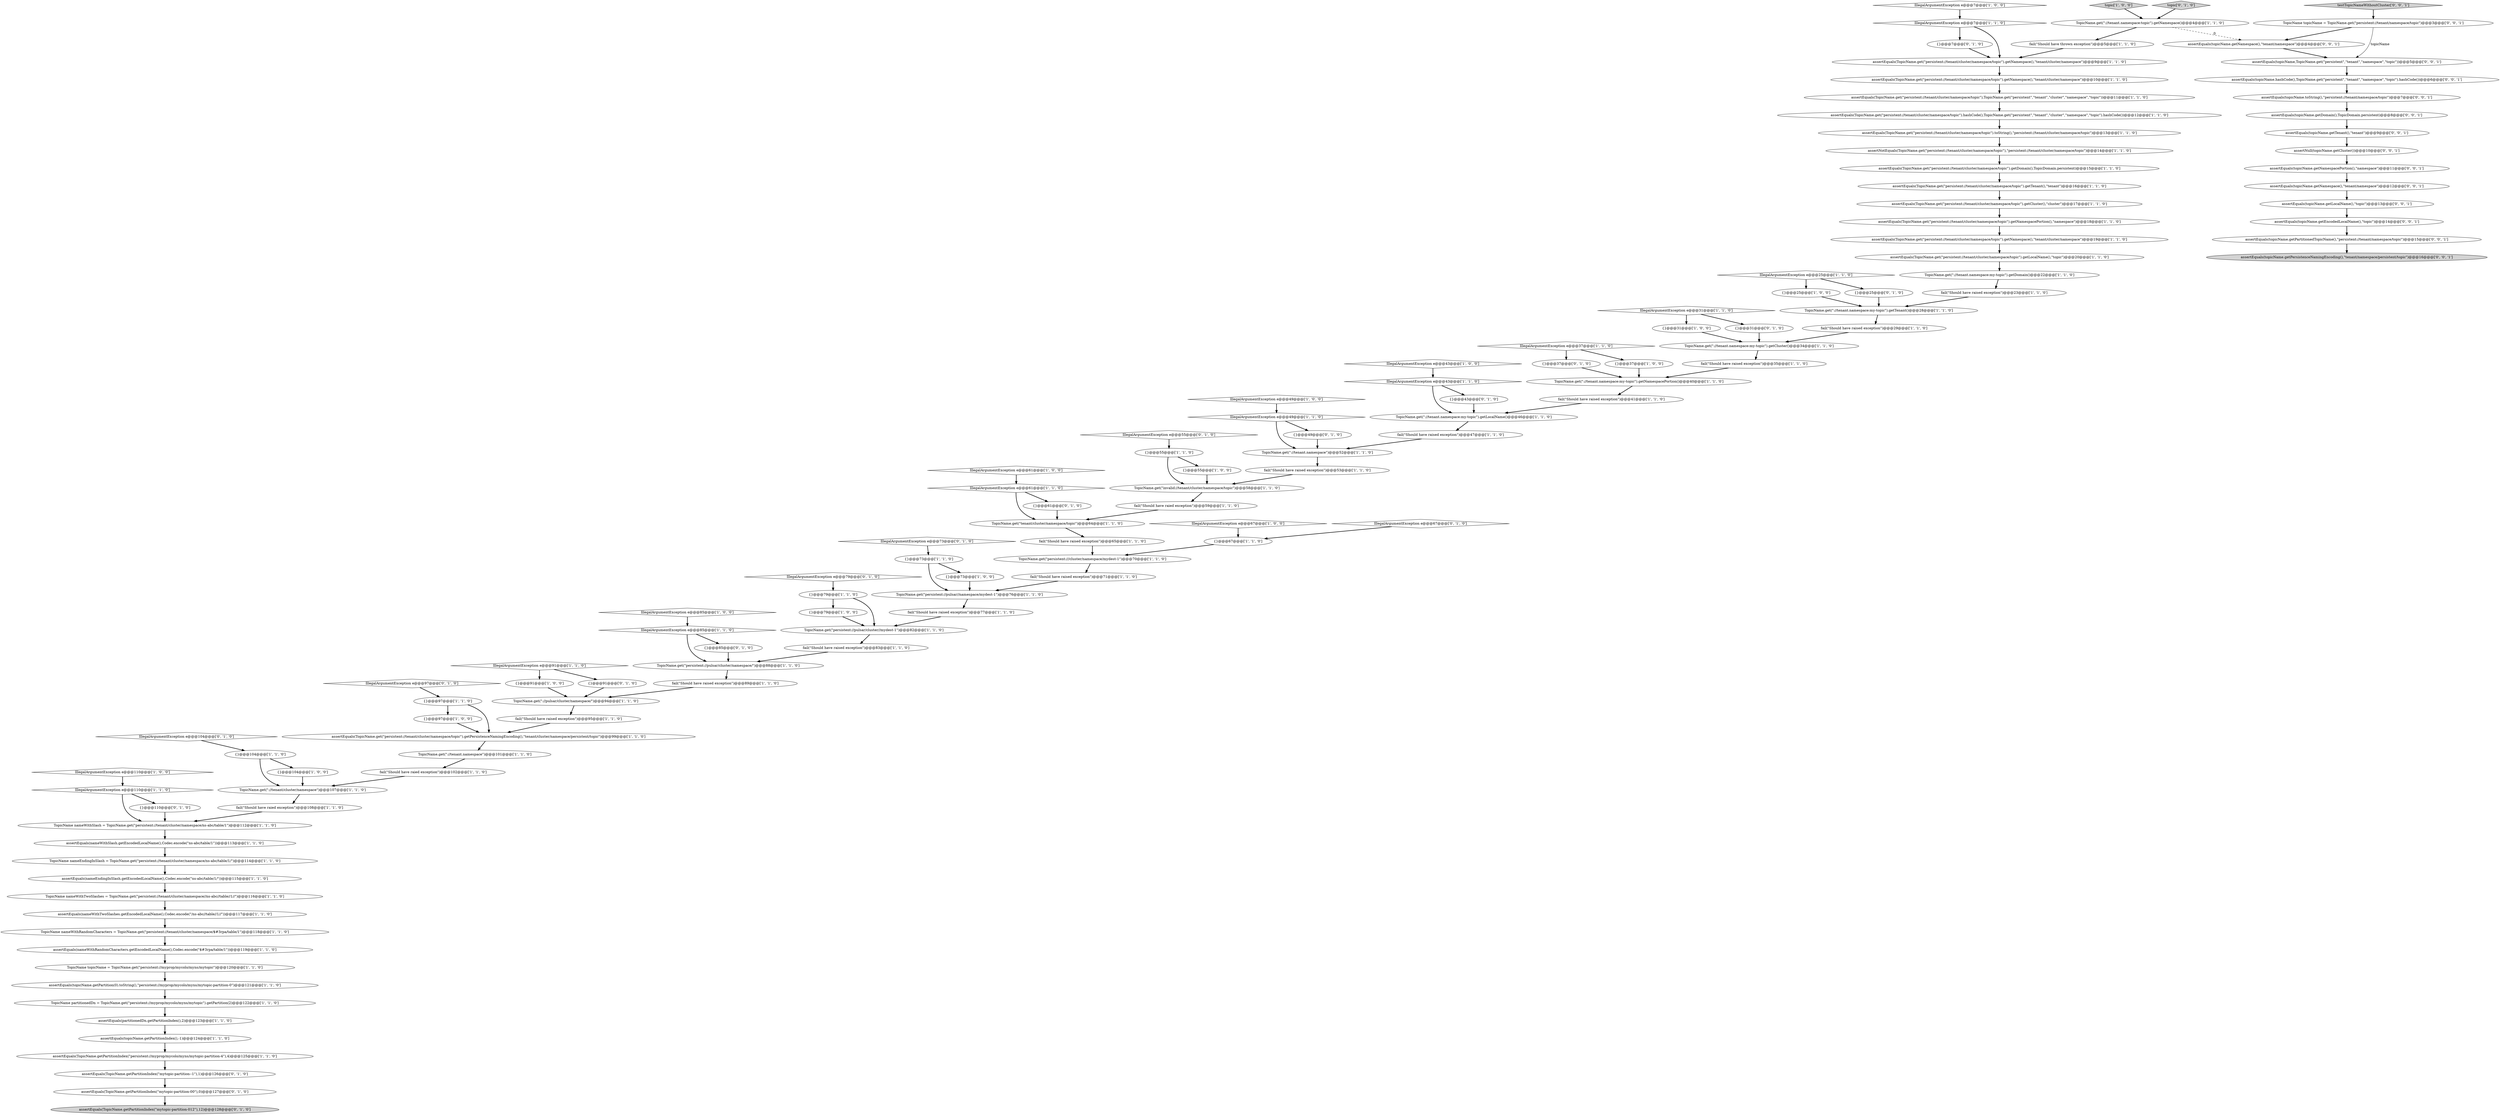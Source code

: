 digraph {
71 [style = filled, label = "fail(\"Should have raised exception\")@@@89@@@['1', '1', '0']", fillcolor = white, shape = ellipse image = "AAA0AAABBB1BBB"];
119 [style = filled, label = "TopicName topicName = TopicName.get(\"persistent://tenant/namespace/topic\")@@@3@@@['0', '0', '1']", fillcolor = white, shape = ellipse image = "AAA0AAABBB3BBB"];
55 [style = filled, label = "assertEquals(nameWithSlash.getEncodedLocalName(),Codec.encode(\"ns-abc/table/1\"))@@@113@@@['1', '1', '0']", fillcolor = white, shape = ellipse image = "AAA0AAABBB1BBB"];
115 [style = filled, label = "assertEquals(topicName.getDomain(),TopicDomain.persistent)@@@8@@@['0', '0', '1']", fillcolor = white, shape = ellipse image = "AAA0AAABBB3BBB"];
16 [style = filled, label = "IllegalArgumentException e@@@110@@@['1', '0', '0']", fillcolor = white, shape = diamond image = "AAA0AAABBB1BBB"];
126 [style = filled, label = "assertEquals(topicName.toString(),\"persistent://tenant/namespace/topic\")@@@7@@@['0', '0', '1']", fillcolor = white, shape = ellipse image = "AAA0AAABBB3BBB"];
17 [style = filled, label = "fail(\"Should have raised exception\")@@@41@@@['1', '1', '0']", fillcolor = white, shape = ellipse image = "AAA0AAABBB1BBB"];
102 [style = filled, label = "{}@@@110@@@['0', '1', '0']", fillcolor = white, shape = ellipse image = "AAA0AAABBB2BBB"];
6 [style = filled, label = "assertEquals(TopicName.get(\"persistent://tenant/cluster/namespace/topic\").getDomain(),TopicDomain.persistent)@@@15@@@['1', '1', '0']", fillcolor = white, shape = ellipse image = "AAA0AAABBB1BBB"];
110 [style = filled, label = "{}@@@7@@@['0', '1', '0']", fillcolor = white, shape = ellipse image = "AAA0AAABBB2BBB"];
100 [style = filled, label = "{}@@@25@@@['0', '1', '0']", fillcolor = white, shape = ellipse image = "AAA0AAABBB2BBB"];
113 [style = filled, label = "assertEquals(topicName.hashCode(),TopicName.get(\"persistent\",\"tenant\",\"namespace\",\"topic\").hashCode())@@@6@@@['0', '0', '1']", fillcolor = white, shape = ellipse image = "AAA0AAABBB3BBB"];
68 [style = filled, label = "TopicName.get(\"://tenant.namespace:my-topic\").getTenant()@@@28@@@['1', '1', '0']", fillcolor = white, shape = ellipse image = "AAA0AAABBB1BBB"];
34 [style = filled, label = "TopicName.get(\"://tenant.namespace:my-topic\").getCluster()@@@34@@@['1', '1', '0']", fillcolor = white, shape = ellipse image = "AAA0AAABBB1BBB"];
104 [style = filled, label = "{}@@@85@@@['0', '1', '0']", fillcolor = white, shape = ellipse image = "AAA0AAABBB2BBB"];
66 [style = filled, label = "assertEquals(TopicName.get(\"persistent://tenant/cluster/namespace/topic\"),TopicName.get(\"persistent\",\"tenant\",\"cluster\",\"namespace\",\"topic\"))@@@11@@@['1', '1', '0']", fillcolor = white, shape = ellipse image = "AAA0AAABBB1BBB"];
86 [style = filled, label = "fail(\"Should have raised exception\")@@@35@@@['1', '1', '0']", fillcolor = white, shape = ellipse image = "AAA0AAABBB1BBB"];
109 [style = filled, label = "assertEquals(TopicName.getPartitionIndex(\"mytopic-partition-00\"),0)@@@127@@@['0', '1', '0']", fillcolor = white, shape = ellipse image = "AAA1AAABBB2BBB"];
92 [style = filled, label = "{}@@@61@@@['0', '1', '0']", fillcolor = white, shape = ellipse image = "AAA0AAABBB2BBB"];
31 [style = filled, label = "{}@@@67@@@['1', '1', '0']", fillcolor = white, shape = ellipse image = "AAA0AAABBB1BBB"];
87 [style = filled, label = "{}@@@79@@@['1', '1', '0']", fillcolor = white, shape = ellipse image = "AAA0AAABBB1BBB"];
9 [style = filled, label = "assertEquals(TopicName.get(\"persistent://tenant/cluster/namespace/topic\").hashCode(),TopicName.get(\"persistent\",\"tenant\",\"cluster\",\"namespace\",\"topic\").hashCode())@@@12@@@['1', '1', '0']", fillcolor = white, shape = ellipse image = "AAA0AAABBB1BBB"];
2 [style = filled, label = "{}@@@79@@@['1', '0', '0']", fillcolor = white, shape = ellipse image = "AAA0AAABBB1BBB"];
36 [style = filled, label = "IllegalArgumentException e@@@49@@@['1', '1', '0']", fillcolor = white, shape = diamond image = "AAA0AAABBB1BBB"];
42 [style = filled, label = "IllegalArgumentException e@@@61@@@['1', '0', '0']", fillcolor = white, shape = diamond image = "AAA0AAABBB1BBB"];
118 [style = filled, label = "assertEquals(topicName.getNamespace(),\"tenant/namespace\")@@@4@@@['0', '0', '1']", fillcolor = white, shape = ellipse image = "AAA0AAABBB3BBB"];
3 [style = filled, label = "fail(\"Should have raised exception\")@@@83@@@['1', '1', '0']", fillcolor = white, shape = ellipse image = "AAA0AAABBB1BBB"];
49 [style = filled, label = "IllegalArgumentException e@@@91@@@['1', '1', '0']", fillcolor = white, shape = diamond image = "AAA0AAABBB1BBB"];
98 [style = filled, label = "{}@@@43@@@['0', '1', '0']", fillcolor = white, shape = ellipse image = "AAA0AAABBB2BBB"];
4 [style = filled, label = "TopicName.get(\"persistent://pulsar//namespace/mydest-1\")@@@76@@@['1', '1', '0']", fillcolor = white, shape = ellipse image = "AAA0AAABBB1BBB"];
40 [style = filled, label = "assertEquals(TopicName.get(\"persistent://tenant/cluster/namespace/topic\").getPersistenceNamingEncoding(),\"tenant/cluster/namespace/persistent/topic\")@@@99@@@['1', '1', '0']", fillcolor = white, shape = ellipse image = "AAA0AAABBB1BBB"];
85 [style = filled, label = "{}@@@104@@@['1', '1', '0']", fillcolor = white, shape = ellipse image = "AAA0AAABBB1BBB"];
93 [style = filled, label = "assertEquals(TopicName.getPartitionIndex(\"mytopic-partition-012\"),12)@@@128@@@['0', '1', '0']", fillcolor = lightgray, shape = ellipse image = "AAA1AAABBB2BBB"];
79 [style = filled, label = "{}@@@73@@@['1', '1', '0']", fillcolor = white, shape = ellipse image = "AAA0AAABBB1BBB"];
52 [style = filled, label = "assertEquals(nameWithRandomCharacters.getEncodedLocalName(),Codec.encode(\"$#3rpa/table/1\"))@@@119@@@['1', '1', '0']", fillcolor = white, shape = ellipse image = "AAA0AAABBB1BBB"];
24 [style = filled, label = "fail(\"Should have raised exception\")@@@95@@@['1', '1', '0']", fillcolor = white, shape = ellipse image = "AAA0AAABBB1BBB"];
75 [style = filled, label = "{}@@@55@@@['1', '1', '0']", fillcolor = white, shape = ellipse image = "AAA0AAABBB1BBB"];
8 [style = filled, label = "TopicName topicName = TopicName.get(\"persistent://myprop/mycolo/myns/mytopic\")@@@120@@@['1', '1', '0']", fillcolor = white, shape = ellipse image = "AAA0AAABBB1BBB"];
105 [style = filled, label = "topic['0', '1', '0']", fillcolor = lightgray, shape = diamond image = "AAA0AAABBB2BBB"];
108 [style = filled, label = "IllegalArgumentException e@@@67@@@['0', '1', '0']", fillcolor = white, shape = diamond image = "AAA0AAABBB2BBB"];
1 [style = filled, label = "{}@@@91@@@['1', '0', '0']", fillcolor = white, shape = ellipse image = "AAA0AAABBB1BBB"];
59 [style = filled, label = "fail(\"Should have raised exception\")@@@65@@@['1', '1', '0']", fillcolor = white, shape = ellipse image = "AAA0AAABBB1BBB"];
124 [style = filled, label = "assertEquals(topicName,TopicName.get(\"persistent\",\"tenant\",\"namespace\",\"topic\"))@@@5@@@['0', '0', '1']", fillcolor = white, shape = ellipse image = "AAA0AAABBB3BBB"];
73 [style = filled, label = "IllegalArgumentException e@@@7@@@['1', '1', '0']", fillcolor = white, shape = diamond image = "AAA0AAABBB1BBB"];
99 [style = filled, label = "IllegalArgumentException e@@@73@@@['0', '1', '0']", fillcolor = white, shape = diamond image = "AAA0AAABBB2BBB"];
25 [style = filled, label = "IllegalArgumentException e@@@25@@@['1', '1', '0']", fillcolor = white, shape = diamond image = "AAA0AAABBB1BBB"];
64 [style = filled, label = "TopicName.get(\"://tenant.namespace\")@@@52@@@['1', '1', '0']", fillcolor = white, shape = ellipse image = "AAA0AAABBB1BBB"];
120 [style = filled, label = "assertEquals(topicName.getPartitionedTopicName(),\"persistent://tenant/namespace/topic\")@@@15@@@['0', '0', '1']", fillcolor = white, shape = ellipse image = "AAA0AAABBB3BBB"];
30 [style = filled, label = "fail(\"Should have raised exception\")@@@53@@@['1', '1', '0']", fillcolor = white, shape = ellipse image = "AAA0AAABBB1BBB"];
46 [style = filled, label = "assertEquals(nameEndingInSlash.getEncodedLocalName(),Codec.encode(\"ns-abc/table/1/\"))@@@115@@@['1', '1', '0']", fillcolor = white, shape = ellipse image = "AAA0AAABBB1BBB"];
44 [style = filled, label = "{}@@@97@@@['1', '1', '0']", fillcolor = white, shape = ellipse image = "AAA0AAABBB1BBB"];
117 [style = filled, label = "assertNull(topicName.getCluster())@@@10@@@['0', '0', '1']", fillcolor = white, shape = ellipse image = "AAA0AAABBB3BBB"];
51 [style = filled, label = "TopicName.get(\"persistent://pulsar/cluster//mydest-1\")@@@82@@@['1', '1', '0']", fillcolor = white, shape = ellipse image = "AAA0AAABBB1BBB"];
14 [style = filled, label = "{}@@@73@@@['1', '0', '0']", fillcolor = white, shape = ellipse image = "AAA0AAABBB1BBB"];
123 [style = filled, label = "assertEquals(topicName.getEncodedLocalName(),\"topic\")@@@14@@@['0', '0', '1']", fillcolor = white, shape = ellipse image = "AAA0AAABBB3BBB"];
18 [style = filled, label = "fail(\"Should have raised exception\")@@@47@@@['1', '1', '0']", fillcolor = white, shape = ellipse image = "AAA0AAABBB1BBB"];
38 [style = filled, label = "TopicName nameWithRandomCharacters = TopicName.get(\"persistent://tenant/cluster/namespace/$#3rpa/table/1\")@@@118@@@['1', '1', '0']", fillcolor = white, shape = ellipse image = "AAA0AAABBB1BBB"];
54 [style = filled, label = "IllegalArgumentException e@@@43@@@['1', '0', '0']", fillcolor = white, shape = diamond image = "AAA0AAABBB1BBB"];
28 [style = filled, label = "IllegalArgumentException e@@@67@@@['1', '0', '0']", fillcolor = white, shape = diamond image = "AAA0AAABBB1BBB"];
56 [style = filled, label = "assertEquals(topicName.getPartitionIndex(),-1)@@@124@@@['1', '1', '0']", fillcolor = white, shape = ellipse image = "AAA0AAABBB1BBB"];
20 [style = filled, label = "assertEquals(partitionedDn.getPartitionIndex(),2)@@@123@@@['1', '1', '0']", fillcolor = white, shape = ellipse image = "AAA0AAABBB1BBB"];
27 [style = filled, label = "{}@@@37@@@['1', '0', '0']", fillcolor = white, shape = ellipse image = "AAA0AAABBB1BBB"];
48 [style = filled, label = "assertNotEquals(TopicName.get(\"persistent://tenant/cluster/namespace/topic\"),\"persistent://tenant/cluster/namespace/topic\")@@@14@@@['1', '1', '0']", fillcolor = white, shape = ellipse image = "AAA0AAABBB1BBB"];
67 [style = filled, label = "TopicName.get(\"://tenant.namespace:my-topic\").getNamespacePortion()@@@40@@@['1', '1', '0']", fillcolor = white, shape = ellipse image = "AAA0AAABBB1BBB"];
62 [style = filled, label = "fail(\"Should have raised exception\")@@@23@@@['1', '1', '0']", fillcolor = white, shape = ellipse image = "AAA0AAABBB1BBB"];
80 [style = filled, label = "TopicName.get(\"://tenant/cluster/namespace\")@@@107@@@['1', '1', '0']", fillcolor = white, shape = ellipse image = "AAA0AAABBB1BBB"];
112 [style = filled, label = "testTopicNameWithoutCluster['0', '0', '1']", fillcolor = lightgray, shape = diamond image = "AAA0AAABBB3BBB"];
53 [style = filled, label = "{}@@@104@@@['1', '0', '0']", fillcolor = white, shape = ellipse image = "AAA0AAABBB1BBB"];
19 [style = filled, label = "IllegalArgumentException e@@@110@@@['1', '1', '0']", fillcolor = white, shape = diamond image = "AAA0AAABBB1BBB"];
91 [style = filled, label = "IllegalArgumentException e@@@43@@@['1', '1', '0']", fillcolor = white, shape = diamond image = "AAA0AAABBB1BBB"];
29 [style = filled, label = "IllegalArgumentException e@@@49@@@['1', '0', '0']", fillcolor = white, shape = diamond image = "AAA0AAABBB1BBB"];
37 [style = filled, label = "TopicName.get(\"invalid://tenant/cluster/namespace/topic\")@@@58@@@['1', '1', '0']", fillcolor = white, shape = ellipse image = "AAA0AAABBB1BBB"];
125 [style = filled, label = "assertEquals(topicName.getNamespace(),\"tenant/namespace\")@@@12@@@['0', '0', '1']", fillcolor = white, shape = ellipse image = "AAA0AAABBB3BBB"];
13 [style = filled, label = "assertEquals(TopicName.get(\"persistent://tenant/cluster/namespace/topic\").getNamespacePortion(),\"namespace\")@@@18@@@['1', '1', '0']", fillcolor = white, shape = ellipse image = "AAA0AAABBB1BBB"];
45 [style = filled, label = "assertEquals(TopicName.get(\"persistent://tenant/cluster/namespace/topic\").getLocalName(),\"topic\")@@@20@@@['1', '1', '0']", fillcolor = white, shape = ellipse image = "AAA0AAABBB1BBB"];
26 [style = filled, label = "assertEquals(TopicName.get(\"persistent://tenant/cluster/namespace/topic\").getNamespace(),\"tenant/cluster/namespace\")@@@19@@@['1', '1', '0']", fillcolor = white, shape = ellipse image = "AAA0AAABBB1BBB"];
76 [style = filled, label = "IllegalArgumentException e@@@37@@@['1', '1', '0']", fillcolor = white, shape = diamond image = "AAA0AAABBB1BBB"];
61 [style = filled, label = "IllegalArgumentException e@@@61@@@['1', '1', '0']", fillcolor = white, shape = diamond image = "AAA0AAABBB1BBB"];
106 [style = filled, label = "IllegalArgumentException e@@@79@@@['0', '1', '0']", fillcolor = white, shape = diamond image = "AAA0AAABBB2BBB"];
94 [style = filled, label = "IllegalArgumentException e@@@97@@@['0', '1', '0']", fillcolor = white, shape = diamond image = "AAA0AAABBB2BBB"];
65 [style = filled, label = "TopicName partitionedDn = TopicName.get(\"persistent://myprop/mycolo/myns/mytopic\").getPartition(2)@@@122@@@['1', '1', '0']", fillcolor = white, shape = ellipse image = "AAA0AAABBB1BBB"];
23 [style = filled, label = "assertEquals(TopicName.get(\"persistent://tenant/cluster/namespace/topic\").toString(),\"persistent://tenant/cluster/namespace/topic\")@@@13@@@['1', '1', '0']", fillcolor = white, shape = ellipse image = "AAA0AAABBB1BBB"];
82 [style = filled, label = "assertEquals(TopicName.getPartitionIndex(\"persistent://myprop/mycolo/myns/mytopic-partition-4\"),4)@@@125@@@['1', '1', '0']", fillcolor = white, shape = ellipse image = "AAA0AAABBB1BBB"];
70 [style = filled, label = "IllegalArgumentException e@@@85@@@['1', '1', '0']", fillcolor = white, shape = diamond image = "AAA0AAABBB1BBB"];
74 [style = filled, label = "assertEquals(nameWithTwoSlashes.getEncodedLocalName(),Codec.encode(\"/ns-abc//table//1//\"))@@@117@@@['1', '1', '0']", fillcolor = white, shape = ellipse image = "AAA0AAABBB1BBB"];
81 [style = filled, label = "TopicName nameWithSlash = TopicName.get(\"persistent://tenant/cluster/namespace/ns-abc/table/1\")@@@112@@@['1', '1', '0']", fillcolor = white, shape = ellipse image = "AAA0AAABBB1BBB"];
57 [style = filled, label = "TopicName.get(\"tenant/cluster/namespace/topic\")@@@64@@@['1', '1', '0']", fillcolor = white, shape = ellipse image = "AAA0AAABBB1BBB"];
0 [style = filled, label = "IllegalArgumentException e@@@85@@@['1', '0', '0']", fillcolor = white, shape = diamond image = "AAA0AAABBB1BBB"];
69 [style = filled, label = "fail(\"Should have raised exception\")@@@71@@@['1', '1', '0']", fillcolor = white, shape = ellipse image = "AAA0AAABBB1BBB"];
5 [style = filled, label = "assertEquals(TopicName.get(\"persistent://tenant/cluster/namespace/topic\").getCluster(),\"cluster\")@@@17@@@['1', '1', '0']", fillcolor = white, shape = ellipse image = "AAA0AAABBB1BBB"];
43 [style = filled, label = "TopicName.get(\"://pulsar/cluster/namespace/\")@@@94@@@['1', '1', '0']", fillcolor = white, shape = ellipse image = "AAA0AAABBB1BBB"];
50 [style = filled, label = "fail(\"Should have raied exception\")@@@102@@@['1', '1', '0']", fillcolor = white, shape = ellipse image = "AAA0AAABBB1BBB"];
22 [style = filled, label = "{}@@@25@@@['1', '0', '0']", fillcolor = white, shape = ellipse image = "AAA0AAABBB1BBB"];
122 [style = filled, label = "assertEquals(topicName.getLocalName(),\"topic\")@@@13@@@['0', '0', '1']", fillcolor = white, shape = ellipse image = "AAA0AAABBB3BBB"];
96 [style = filled, label = "{}@@@31@@@['0', '1', '0']", fillcolor = white, shape = ellipse image = "AAA0AAABBB2BBB"];
39 [style = filled, label = "assertEquals(topicName.getPartition(0).toString(),\"persistent://myprop/mycolo/myns/mytopic-partition-0\")@@@121@@@['1', '1', '0']", fillcolor = white, shape = ellipse image = "AAA0AAABBB1BBB"];
101 [style = filled, label = "{}@@@91@@@['0', '1', '0']", fillcolor = white, shape = ellipse image = "AAA0AAABBB2BBB"];
107 [style = filled, label = "IllegalArgumentException e@@@104@@@['0', '1', '0']", fillcolor = white, shape = diamond image = "AAA0AAABBB2BBB"];
116 [style = filled, label = "assertEquals(topicName.getTenant(),\"tenant\")@@@9@@@['0', '0', '1']", fillcolor = white, shape = ellipse image = "AAA0AAABBB3BBB"];
32 [style = filled, label = "fail(\"Should have raised exception\")@@@77@@@['1', '1', '0']", fillcolor = white, shape = ellipse image = "AAA0AAABBB1BBB"];
41 [style = filled, label = "TopicName nameEndingInSlash = TopicName.get(\"persistent://tenant/cluster/namespace/ns-abc/table/1/\")@@@114@@@['1', '1', '0']", fillcolor = white, shape = ellipse image = "AAA0AAABBB1BBB"];
84 [style = filled, label = "fail(\"Should have raised exception\")@@@29@@@['1', '1', '0']", fillcolor = white, shape = ellipse image = "AAA0AAABBB1BBB"];
33 [style = filled, label = "{}@@@97@@@['1', '0', '0']", fillcolor = white, shape = ellipse image = "AAA0AAABBB1BBB"];
35 [style = filled, label = "IllegalArgumentException e@@@7@@@['1', '0', '0']", fillcolor = white, shape = diamond image = "AAA0AAABBB1BBB"];
89 [style = filled, label = "fail(\"Should have raied exception\")@@@108@@@['1', '1', '0']", fillcolor = white, shape = ellipse image = "AAA0AAABBB1BBB"];
15 [style = filled, label = "TopicName.get(\"persistent://pulsar/cluster/namespace/\")@@@88@@@['1', '1', '0']", fillcolor = white, shape = ellipse image = "AAA0AAABBB1BBB"];
97 [style = filled, label = "IllegalArgumentException e@@@55@@@['0', '1', '0']", fillcolor = white, shape = diamond image = "AAA0AAABBB2BBB"];
7 [style = filled, label = "TopicName nameWithTwoSlashes = TopicName.get(\"persistent://tenant/cluster/namespace//ns-abc//table//1//\")@@@116@@@['1', '1', '0']", fillcolor = white, shape = ellipse image = "AAA0AAABBB1BBB"];
21 [style = filled, label = "fail(\"Should have thrown exception\")@@@5@@@['1', '1', '0']", fillcolor = white, shape = ellipse image = "AAA0AAABBB1BBB"];
58 [style = filled, label = "TopicName.get(\"persistent:///cluster/namespace/mydest-1\")@@@70@@@['1', '1', '0']", fillcolor = white, shape = ellipse image = "AAA0AAABBB1BBB"];
114 [style = filled, label = "assertEquals(topicName.getPersistenceNamingEncoding(),\"tenant/namespace/persistent/topic\")@@@16@@@['0', '0', '1']", fillcolor = lightgray, shape = ellipse image = "AAA0AAABBB3BBB"];
77 [style = filled, label = "TopicName.get(\"://tenant.namespace:my-topic\").getLocalName()@@@46@@@['1', '1', '0']", fillcolor = white, shape = ellipse image = "AAA0AAABBB1BBB"];
47 [style = filled, label = "assertEquals(TopicName.get(\"persistent://tenant/cluster/namespace/topic\").getNamespace(),\"tenant/cluster/namespace\")@@@10@@@['1', '1', '0']", fillcolor = white, shape = ellipse image = "AAA0AAABBB1BBB"];
95 [style = filled, label = "{}@@@37@@@['0', '1', '0']", fillcolor = white, shape = ellipse image = "AAA0AAABBB2BBB"];
63 [style = filled, label = "TopicName.get(\"://tenant.namespace:topic\").getNamespace()@@@4@@@['1', '1', '0']", fillcolor = white, shape = ellipse image = "AAA0AAABBB1BBB"];
78 [style = filled, label = "IllegalArgumentException e@@@31@@@['1', '1', '0']", fillcolor = white, shape = diamond image = "AAA0AAABBB1BBB"];
60 [style = filled, label = "TopicName.get(\"://tenant.namespace:my-topic\").getDomain()@@@22@@@['1', '1', '0']", fillcolor = white, shape = ellipse image = "AAA0AAABBB1BBB"];
12 [style = filled, label = "assertEquals(TopicName.get(\"persistent://tenant/cluster/namespace/topic\").getTenant(),\"tenant\")@@@16@@@['1', '1', '0']", fillcolor = white, shape = ellipse image = "AAA0AAABBB1BBB"];
88 [style = filled, label = "topic['1', '0', '0']", fillcolor = lightgray, shape = diamond image = "AAA0AAABBB1BBB"];
103 [style = filled, label = "{}@@@49@@@['0', '1', '0']", fillcolor = white, shape = ellipse image = "AAA0AAABBB2BBB"];
72 [style = filled, label = "TopicName.get(\"://tenant.namespace\")@@@101@@@['1', '1', '0']", fillcolor = white, shape = ellipse image = "AAA0AAABBB1BBB"];
121 [style = filled, label = "assertEquals(topicName.getNamespacePortion(),\"namespace\")@@@11@@@['0', '0', '1']", fillcolor = white, shape = ellipse image = "AAA0AAABBB3BBB"];
111 [style = filled, label = "assertEquals(TopicName.getPartitionIndex(\"mytopic-partition--1\"),1)@@@126@@@['0', '1', '0']", fillcolor = white, shape = ellipse image = "AAA1AAABBB2BBB"];
11 [style = filled, label = "{}@@@55@@@['1', '0', '0']", fillcolor = white, shape = ellipse image = "AAA0AAABBB1BBB"];
90 [style = filled, label = "assertEquals(TopicName.get(\"persistent://tenant/cluster/namespace/topic\").getNamespace(),\"tenant/cluster/namespace\")@@@9@@@['1', '1', '0']", fillcolor = white, shape = ellipse image = "AAA0AAABBB1BBB"];
83 [style = filled, label = "fail(\"Should have raied exception\")@@@59@@@['1', '1', '0']", fillcolor = white, shape = ellipse image = "AAA0AAABBB1BBB"];
10 [style = filled, label = "{}@@@31@@@['1', '0', '0']", fillcolor = white, shape = ellipse image = "AAA0AAABBB1BBB"];
56->82 [style = bold, label=""];
78->10 [style = bold, label=""];
47->66 [style = bold, label=""];
53->80 [style = bold, label=""];
8->39 [style = bold, label=""];
109->93 [style = bold, label=""];
39->65 [style = bold, label=""];
115->116 [style = bold, label=""];
61->92 [style = bold, label=""];
95->67 [style = bold, label=""];
61->57 [style = bold, label=""];
5->13 [style = bold, label=""];
36->64 [style = bold, label=""];
64->30 [style = bold, label=""];
104->15 [style = bold, label=""];
79->14 [style = bold, label=""];
20->56 [style = bold, label=""];
49->1 [style = bold, label=""];
6->12 [style = bold, label=""];
32->51 [style = bold, label=""];
59->58 [style = bold, label=""];
82->111 [style = bold, label=""];
102->81 [style = bold, label=""];
78->96 [style = bold, label=""];
38->52 [style = bold, label=""];
110->90 [style = bold, label=""];
41->46 [style = bold, label=""];
2->51 [style = bold, label=""];
111->109 [style = bold, label=""];
13->26 [style = bold, label=""];
124->113 [style = bold, label=""];
70->104 [style = bold, label=""];
63->21 [style = bold, label=""];
42->61 [style = bold, label=""];
100->68 [style = bold, label=""];
91->77 [style = bold, label=""];
37->83 [style = bold, label=""];
34->86 [style = bold, label=""];
65->20 [style = bold, label=""];
70->15 [style = bold, label=""];
105->63 [style = bold, label=""];
19->102 [style = bold, label=""];
107->85 [style = bold, label=""];
49->101 [style = bold, label=""];
57->59 [style = bold, label=""];
97->75 [style = bold, label=""];
85->53 [style = bold, label=""];
40->72 [style = bold, label=""];
118->124 [style = bold, label=""];
54->91 [style = bold, label=""];
73->90 [style = bold, label=""];
26->45 [style = bold, label=""];
99->79 [style = bold, label=""];
116->117 [style = bold, label=""];
46->7 [style = bold, label=""];
11->37 [style = bold, label=""];
10->34 [style = bold, label=""];
52->8 [style = bold, label=""];
120->114 [style = bold, label=""];
86->67 [style = bold, label=""];
17->77 [style = bold, label=""];
77->18 [style = bold, label=""];
76->95 [style = bold, label=""];
112->119 [style = bold, label=""];
122->123 [style = bold, label=""];
24->40 [style = bold, label=""];
76->27 [style = bold, label=""];
68->84 [style = bold, label=""];
44->40 [style = bold, label=""];
108->31 [style = bold, label=""];
7->74 [style = bold, label=""];
106->87 [style = bold, label=""];
75->37 [style = bold, label=""];
69->4 [style = bold, label=""];
18->64 [style = bold, label=""];
80->89 [style = bold, label=""];
50->80 [style = bold, label=""];
87->51 [style = bold, label=""];
0->70 [style = bold, label=""];
16->19 [style = bold, label=""];
73->110 [style = bold, label=""];
63->118 [style = dashed, label="0"];
79->4 [style = bold, label=""];
29->36 [style = bold, label=""];
91->98 [style = bold, label=""];
36->103 [style = bold, label=""];
33->40 [style = bold, label=""];
125->122 [style = bold, label=""];
25->100 [style = bold, label=""];
48->6 [style = bold, label=""];
35->73 [style = bold, label=""];
67->17 [style = bold, label=""];
88->63 [style = bold, label=""];
19->81 [style = bold, label=""];
92->57 [style = bold, label=""];
83->57 [style = bold, label=""];
75->11 [style = bold, label=""];
66->9 [style = bold, label=""];
71->43 [style = bold, label=""];
121->125 [style = bold, label=""];
119->124 [style = solid, label="topicName"];
123->120 [style = bold, label=""];
89->81 [style = bold, label=""];
1->43 [style = bold, label=""];
84->34 [style = bold, label=""];
43->24 [style = bold, label=""];
28->31 [style = bold, label=""];
87->2 [style = bold, label=""];
74->38 [style = bold, label=""];
90->47 [style = bold, label=""];
22->68 [style = bold, label=""];
30->37 [style = bold, label=""];
15->71 [style = bold, label=""];
85->80 [style = bold, label=""];
4->32 [style = bold, label=""];
103->64 [style = bold, label=""];
58->69 [style = bold, label=""];
113->126 [style = bold, label=""];
96->34 [style = bold, label=""];
31->58 [style = bold, label=""];
51->3 [style = bold, label=""];
101->43 [style = bold, label=""];
117->121 [style = bold, label=""];
60->62 [style = bold, label=""];
81->55 [style = bold, label=""];
21->90 [style = bold, label=""];
12->5 [style = bold, label=""];
27->67 [style = bold, label=""];
94->44 [style = bold, label=""];
55->41 [style = bold, label=""];
72->50 [style = bold, label=""];
3->15 [style = bold, label=""];
23->48 [style = bold, label=""];
98->77 [style = bold, label=""];
9->23 [style = bold, label=""];
45->60 [style = bold, label=""];
14->4 [style = bold, label=""];
44->33 [style = bold, label=""];
25->22 [style = bold, label=""];
119->118 [style = bold, label=""];
126->115 [style = bold, label=""];
62->68 [style = bold, label=""];
}
